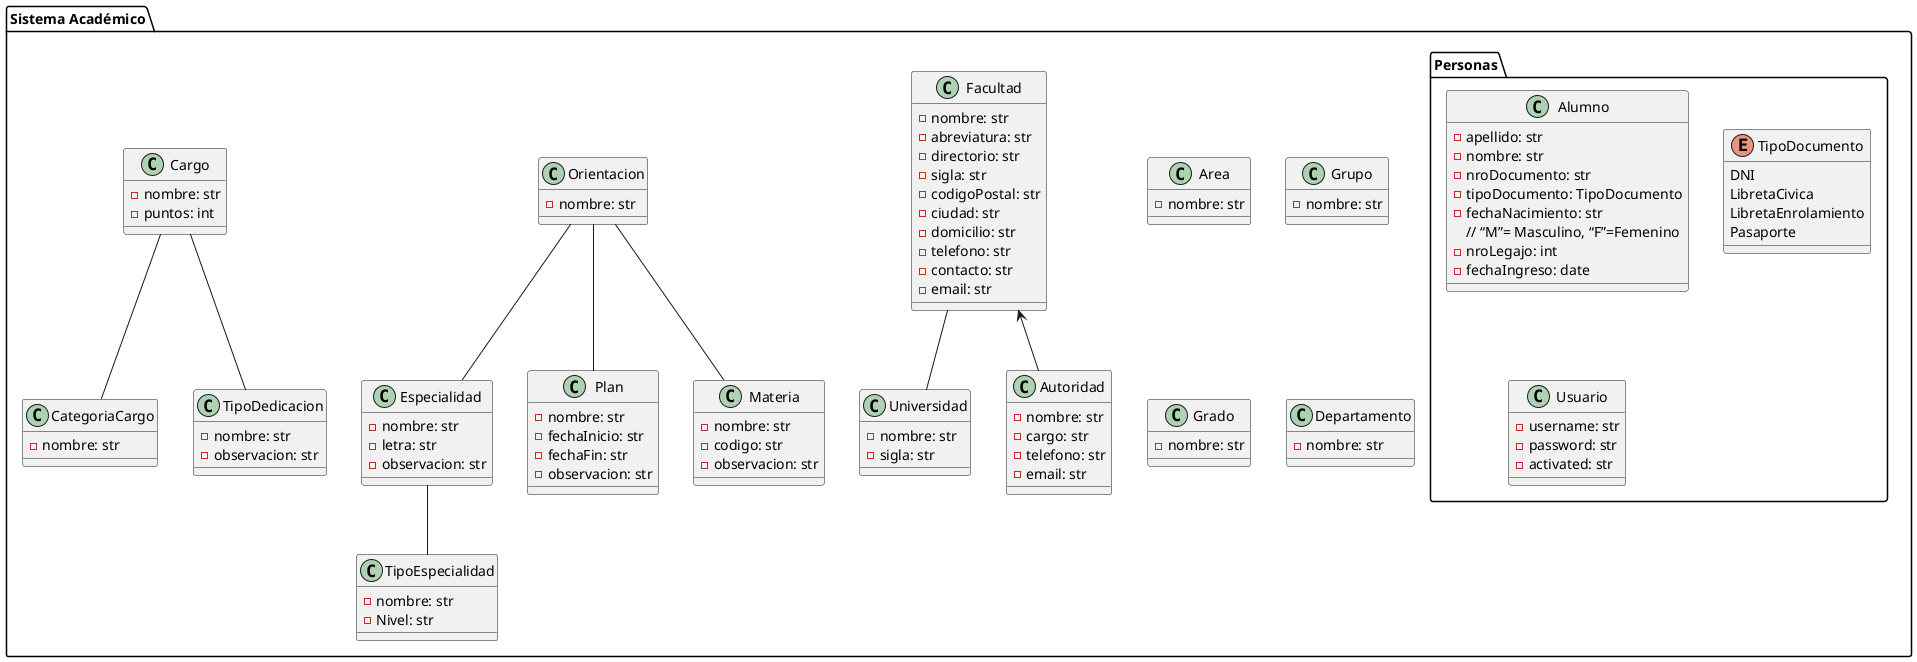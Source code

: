 @startuml Diagrama de Clases de sysacad
package "Sistema Académico" {
    package "Personas" {
        class Alumno {
            - apellido: str
            - nombre: str
            - nroDocumento: str
            - tipoDocumento: TipoDocumento
            - fechaNacimiento: str
            // “M”= Masculino, “F”=Femenino
            - nroLegajo: int
            - fechaIngreso: date
        }

        enum TipoDocumento {
            DNI
            LibretaCivica
            LibretaEnrolamiento
            Pasaporte
        }

        class Usuario {
            - username: str
            - password: str
            - activated: str
        }
    }

    class Universidad {
        -nombre: str
        -sigla: str
    }

    class Facultad {
        -nombre: str
        -abreviatura: str
        -directorio: str
        -sigla: str
        -codigoPostal: str
        -ciudad: str
        -domicilio: str
        -telefono: str
        -contacto: str
        -email: str
    }

    class Autoridad {
        -nombre: str
        -cargo: str
        -telefono: str
        -email: str
    }

    class Area {
        - nombre: str
    }

    class Especialidad {
        - nombre: str
        - letra: str
        - observacion: str
    }

    class TipoEspecialidad {
        - nombre: str
        - Nivel: str
    }

    class Grupo {
        - nombre: str
    }

    class Plan {
        - nombre: str
        - fechaInicio: str
        - fechaFin: str
        - observacion: str
    }

    class Orientacion {
        - nombre: str
    }

    class Grado {
        - nombre: str
    }

    class Cargo {
        - nombre: str
        - puntos: int
        
    }
    
    class CategoriaCargo {
        - nombre: str
    } 
   
    class Materia {
        - nombre: str
        - codigo: str
        - observacion: str
    }

    class TipoDedicacion {
        - nombre: str
        - observacion: str
    }

    class Departamento {
        - nombre: str
    }


    Orientacion -- Especialidad
    Orientacion -- Plan
    Orientacion -- Materia
    Especialidad -- TipoEspecialidad
    Facultad <-- Autoridad
    Facultad -- Universidad
    Cargo -- CategoriaCargo
    Cargo -- TipoDedicacion
}
@enduml